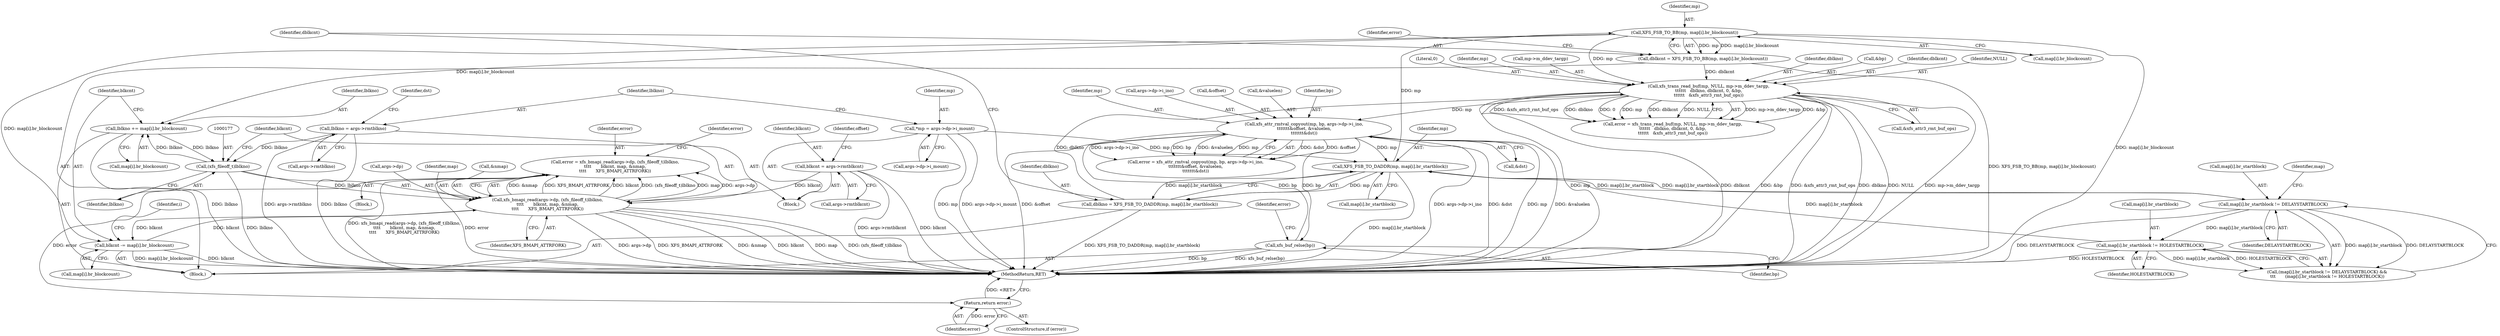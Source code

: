 digraph "0_linux_8275cdd0e7ac550dcce2b3ef6d2fb3b808c1ae59_8@API" {
"1000170" [label="(Call,error = xfs_bmapi_read(args->dp, (xfs_fileoff_t)lblkno,\n\t\t\t\t       blkcnt, map, &nmap,\n\t\t\t\t       XFS_BMAPI_ATTRFORK))"];
"1000172" [label="(Call,xfs_bmapi_read(args->dp, (xfs_fileoff_t)lblkno,\n\t\t\t\t       blkcnt, map, &nmap,\n\t\t\t\t       XFS_BMAPI_ATTRFORK))"];
"1000176" [label="(Call,(xfs_fileoff_t)lblkno)"];
"1000283" [label="(Call,lblkno += map[i].br_blockcount)"];
"1000235" [label="(Call,XFS_FSB_TO_BB(mp, map[i].br_blockcount))"];
"1000226" [label="(Call,XFS_FSB_TO_DADDR(mp, map[i].br_startblock))"];
"1000106" [label="(Call,*mp = args->dp->i_mount)"];
"1000263" [label="(Call,xfs_attr_rmtval_copyout(mp, bp, args->dp->i_ino,\n\t\t\t\t\t\t\t&offset, &valuelen,\n\t\t\t\t\t\t\t&dst))"];
"1000244" [label="(Call,xfs_trans_read_buf(mp, NULL, mp->m_ddev_targp,\n\t\t\t\t\t\t   dblkno, dblkcnt, 0, &bp,\n\t\t\t\t\t\t   &xfs_attr3_rmt_buf_ops))"];
"1000224" [label="(Call,dblkno = XFS_FSB_TO_DADDR(mp, map[i].br_startblock))"];
"1000233" [label="(Call,dblkcnt = XFS_FSB_TO_BB(mp, map[i].br_blockcount))"];
"1000277" [label="(Call,xfs_buf_relse(bp))"];
"1000217" [label="(Call,map[i].br_startblock != HOLESTARTBLOCK)"];
"1000210" [label="(Call,map[i].br_startblock != DELAYSTARTBLOCK)"];
"1000115" [label="(Call,lblkno = args->rmtblkno)"];
"1000290" [label="(Call,blkcnt -= map[i].br_blockcount)"];
"1000130" [label="(Call,blkcnt = args->rmtblkcnt)"];
"1000186" [label="(Return,return error;)"];
"1000179" [label="(Identifier,blkcnt)"];
"1000173" [label="(Call,args->dp)"];
"1000250" [label="(Identifier,dblkno)"];
"1000234" [label="(Identifier,dblkcnt)"];
"1000243" [label="(Identifier,error)"];
"1000185" [label="(Identifier,error)"];
"1000122" [label="(Identifier,dst)"];
"1000180" [label="(Identifier,map)"];
"1000263" [label="(Call,xfs_attr_rmtval_copyout(mp, bp, args->dp->i_ino,\n\t\t\t\t\t\t\t&offset, &valuelen,\n\t\t\t\t\t\t\t&dst))"];
"1000292" [label="(Call,map[i].br_blockcount)"];
"1000218" [label="(Call,map[i].br_startblock)"];
"1000170" [label="(Call,error = xfs_bmapi_read(args->dp, (xfs_fileoff_t)lblkno,\n\t\t\t\t       blkcnt, map, &nmap,\n\t\t\t\t       XFS_BMAPI_ATTRFORK))"];
"1000271" [label="(Call,&offset)"];
"1000255" [label="(Call,&xfs_attr3_rmt_buf_ops)"];
"1000116" [label="(Identifier,lblkno)"];
"1000244" [label="(Call,xfs_trans_read_buf(mp, NULL, mp->m_ddev_targp,\n\t\t\t\t\t\t   dblkno, dblkcnt, 0, &bp,\n\t\t\t\t\t\t   &xfs_attr3_rmt_buf_ops))"];
"1000236" [label="(Identifier,mp)"];
"1000277" [label="(Call,xfs_buf_relse(bp))"];
"1000108" [label="(Call,args->dp->i_mount)"];
"1000253" [label="(Call,&bp)"];
"1000251" [label="(Identifier,dblkcnt)"];
"1000210" [label="(Call,map[i].br_startblock != DELAYSTARTBLOCK)"];
"1000233" [label="(Call,dblkcnt = XFS_FSB_TO_BB(mp, map[i].br_blockcount))"];
"1000211" [label="(Call,map[i].br_startblock)"];
"1000273" [label="(Call,&valuelen)"];
"1000216" [label="(Identifier,DELAYSTARTBLOCK)"];
"1000131" [label="(Identifier,blkcnt)"];
"1000130" [label="(Call,blkcnt = args->rmtblkcnt)"];
"1000242" [label="(Call,error = xfs_trans_read_buf(mp, NULL, mp->m_ddev_targp,\n\t\t\t\t\t\t   dblkno, dblkcnt, 0, &bp,\n\t\t\t\t\t\t   &xfs_attr3_rmt_buf_ops))"];
"1000246" [label="(Identifier,NULL)"];
"1000265" [label="(Identifier,bp)"];
"1000132" [label="(Call,args->rmtblkcnt)"];
"1000275" [label="(Call,&dst)"];
"1000264" [label="(Identifier,mp)"];
"1000217" [label="(Call,map[i].br_startblock != HOLESTARTBLOCK)"];
"1000228" [label="(Call,map[i].br_startblock)"];
"1000278" [label="(Identifier,bp)"];
"1000187" [label="(Identifier,error)"];
"1000176" [label="(Call,(xfs_fileoff_t)lblkno)"];
"1000261" [label="(Call,error = xfs_attr_rmtval_copyout(mp, bp, args->dp->i_ino,\n\t\t\t\t\t\t\t&offset, &valuelen,\n\t\t\t\t\t\t\t&dst))"];
"1000235" [label="(Call,XFS_FSB_TO_BB(mp, map[i].br_blockcount))"];
"1000205" [label="(Block,)"];
"1000252" [label="(Literal,0)"];
"1000225" [label="(Identifier,dblkno)"];
"1000237" [label="(Call,map[i].br_blockcount)"];
"1000226" [label="(Call,XFS_FSB_TO_DADDR(mp, map[i].br_startblock))"];
"1000283" [label="(Call,lblkno += map[i].br_blockcount)"];
"1000227" [label="(Identifier,mp)"];
"1000171" [label="(Identifier,error)"];
"1000115" [label="(Call,lblkno = args->rmtblkno)"];
"1000103" [label="(Block,)"];
"1000290" [label="(Call,blkcnt -= map[i].br_blockcount)"];
"1000181" [label="(Call,&nmap)"];
"1000224" [label="(Call,dblkno = XFS_FSB_TO_DADDR(mp, map[i].br_startblock))"];
"1000172" [label="(Call,xfs_bmapi_read(args->dp, (xfs_fileoff_t)lblkno,\n\t\t\t\t       blkcnt, map, &nmap,\n\t\t\t\t       XFS_BMAPI_ATTRFORK))"];
"1000107" [label="(Identifier,mp)"];
"1000245" [label="(Identifier,mp)"];
"1000220" [label="(Identifier,map)"];
"1000209" [label="(Call,(map[i].br_startblock != DELAYSTARTBLOCK) &&\n\t\t\t       (map[i].br_startblock != HOLESTARTBLOCK))"];
"1000223" [label="(Identifier,HOLESTARTBLOCK)"];
"1000284" [label="(Identifier,lblkno)"];
"1000291" [label="(Identifier,blkcnt)"];
"1000280" [label="(Identifier,error)"];
"1000166" [label="(Block,)"];
"1000204" [label="(Identifier,i)"];
"1000303" [label="(MethodReturn,RET)"];
"1000183" [label="(Identifier,XFS_BMAPI_ATTRFORK)"];
"1000106" [label="(Call,*mp = args->dp->i_mount)"];
"1000247" [label="(Call,mp->m_ddev_targp)"];
"1000117" [label="(Call,args->rmtblkno)"];
"1000184" [label="(ControlStructure,if (error))"];
"1000285" [label="(Call,map[i].br_blockcount)"];
"1000178" [label="(Identifier,lblkno)"];
"1000138" [label="(Identifier,offset)"];
"1000186" [label="(Return,return error;)"];
"1000266" [label="(Call,args->dp->i_ino)"];
"1000170" -> "1000166"  [label="AST: "];
"1000170" -> "1000172"  [label="CFG: "];
"1000171" -> "1000170"  [label="AST: "];
"1000172" -> "1000170"  [label="AST: "];
"1000185" -> "1000170"  [label="CFG: "];
"1000170" -> "1000303"  [label="DDG: xfs_bmapi_read(args->dp, (xfs_fileoff_t)lblkno,\n\t\t\t\t       blkcnt, map, &nmap,\n\t\t\t\t       XFS_BMAPI_ATTRFORK)"];
"1000170" -> "1000303"  [label="DDG: error"];
"1000172" -> "1000170"  [label="DDG: &nmap"];
"1000172" -> "1000170"  [label="DDG: XFS_BMAPI_ATTRFORK"];
"1000172" -> "1000170"  [label="DDG: blkcnt"];
"1000172" -> "1000170"  [label="DDG: (xfs_fileoff_t)lblkno"];
"1000172" -> "1000170"  [label="DDG: map"];
"1000172" -> "1000170"  [label="DDG: args->dp"];
"1000170" -> "1000186"  [label="DDG: error"];
"1000172" -> "1000183"  [label="CFG: "];
"1000173" -> "1000172"  [label="AST: "];
"1000176" -> "1000172"  [label="AST: "];
"1000179" -> "1000172"  [label="AST: "];
"1000180" -> "1000172"  [label="AST: "];
"1000181" -> "1000172"  [label="AST: "];
"1000183" -> "1000172"  [label="AST: "];
"1000172" -> "1000303"  [label="DDG: &nmap"];
"1000172" -> "1000303"  [label="DDG: blkcnt"];
"1000172" -> "1000303"  [label="DDG: map"];
"1000172" -> "1000303"  [label="DDG: (xfs_fileoff_t)lblkno"];
"1000172" -> "1000303"  [label="DDG: args->dp"];
"1000172" -> "1000303"  [label="DDG: XFS_BMAPI_ATTRFORK"];
"1000176" -> "1000172"  [label="DDG: lblkno"];
"1000290" -> "1000172"  [label="DDG: blkcnt"];
"1000130" -> "1000172"  [label="DDG: blkcnt"];
"1000172" -> "1000290"  [label="DDG: blkcnt"];
"1000176" -> "1000178"  [label="CFG: "];
"1000177" -> "1000176"  [label="AST: "];
"1000178" -> "1000176"  [label="AST: "];
"1000179" -> "1000176"  [label="CFG: "];
"1000176" -> "1000303"  [label="DDG: lblkno"];
"1000283" -> "1000176"  [label="DDG: lblkno"];
"1000115" -> "1000176"  [label="DDG: lblkno"];
"1000176" -> "1000283"  [label="DDG: lblkno"];
"1000283" -> "1000205"  [label="AST: "];
"1000283" -> "1000285"  [label="CFG: "];
"1000284" -> "1000283"  [label="AST: "];
"1000285" -> "1000283"  [label="AST: "];
"1000291" -> "1000283"  [label="CFG: "];
"1000283" -> "1000303"  [label="DDG: lblkno"];
"1000235" -> "1000283"  [label="DDG: map[i].br_blockcount"];
"1000235" -> "1000233"  [label="AST: "];
"1000235" -> "1000237"  [label="CFG: "];
"1000236" -> "1000235"  [label="AST: "];
"1000237" -> "1000235"  [label="AST: "];
"1000233" -> "1000235"  [label="CFG: "];
"1000235" -> "1000303"  [label="DDG: map[i].br_blockcount"];
"1000235" -> "1000233"  [label="DDG: mp"];
"1000235" -> "1000233"  [label="DDG: map[i].br_blockcount"];
"1000226" -> "1000235"  [label="DDG: mp"];
"1000235" -> "1000244"  [label="DDG: mp"];
"1000235" -> "1000290"  [label="DDG: map[i].br_blockcount"];
"1000226" -> "1000224"  [label="AST: "];
"1000226" -> "1000228"  [label="CFG: "];
"1000227" -> "1000226"  [label="AST: "];
"1000228" -> "1000226"  [label="AST: "];
"1000224" -> "1000226"  [label="CFG: "];
"1000226" -> "1000303"  [label="DDG: map[i].br_startblock"];
"1000226" -> "1000210"  [label="DDG: map[i].br_startblock"];
"1000226" -> "1000224"  [label="DDG: mp"];
"1000226" -> "1000224"  [label="DDG: map[i].br_startblock"];
"1000106" -> "1000226"  [label="DDG: mp"];
"1000263" -> "1000226"  [label="DDG: mp"];
"1000217" -> "1000226"  [label="DDG: map[i].br_startblock"];
"1000210" -> "1000226"  [label="DDG: map[i].br_startblock"];
"1000106" -> "1000103"  [label="AST: "];
"1000106" -> "1000108"  [label="CFG: "];
"1000107" -> "1000106"  [label="AST: "];
"1000108" -> "1000106"  [label="AST: "];
"1000116" -> "1000106"  [label="CFG: "];
"1000106" -> "1000303"  [label="DDG: args->dp->i_mount"];
"1000106" -> "1000303"  [label="DDG: mp"];
"1000263" -> "1000261"  [label="AST: "];
"1000263" -> "1000275"  [label="CFG: "];
"1000264" -> "1000263"  [label="AST: "];
"1000265" -> "1000263"  [label="AST: "];
"1000266" -> "1000263"  [label="AST: "];
"1000271" -> "1000263"  [label="AST: "];
"1000273" -> "1000263"  [label="AST: "];
"1000275" -> "1000263"  [label="AST: "];
"1000261" -> "1000263"  [label="CFG: "];
"1000263" -> "1000303"  [label="DDG: args->dp->i_ino"];
"1000263" -> "1000303"  [label="DDG: &dst"];
"1000263" -> "1000303"  [label="DDG: mp"];
"1000263" -> "1000303"  [label="DDG: &valuelen"];
"1000263" -> "1000303"  [label="DDG: &offset"];
"1000263" -> "1000261"  [label="DDG: &dst"];
"1000263" -> "1000261"  [label="DDG: &offset"];
"1000263" -> "1000261"  [label="DDG: args->dp->i_ino"];
"1000263" -> "1000261"  [label="DDG: bp"];
"1000263" -> "1000261"  [label="DDG: &valuelen"];
"1000263" -> "1000261"  [label="DDG: mp"];
"1000244" -> "1000263"  [label="DDG: mp"];
"1000277" -> "1000263"  [label="DDG: bp"];
"1000263" -> "1000277"  [label="DDG: bp"];
"1000244" -> "1000242"  [label="AST: "];
"1000244" -> "1000255"  [label="CFG: "];
"1000245" -> "1000244"  [label="AST: "];
"1000246" -> "1000244"  [label="AST: "];
"1000247" -> "1000244"  [label="AST: "];
"1000250" -> "1000244"  [label="AST: "];
"1000251" -> "1000244"  [label="AST: "];
"1000252" -> "1000244"  [label="AST: "];
"1000253" -> "1000244"  [label="AST: "];
"1000255" -> "1000244"  [label="AST: "];
"1000242" -> "1000244"  [label="CFG: "];
"1000244" -> "1000303"  [label="DDG: mp"];
"1000244" -> "1000303"  [label="DDG: dblkcnt"];
"1000244" -> "1000303"  [label="DDG: &bp"];
"1000244" -> "1000303"  [label="DDG: &xfs_attr3_rmt_buf_ops"];
"1000244" -> "1000303"  [label="DDG: dblkno"];
"1000244" -> "1000303"  [label="DDG: NULL"];
"1000244" -> "1000303"  [label="DDG: mp->m_ddev_targp"];
"1000244" -> "1000242"  [label="DDG: mp->m_ddev_targp"];
"1000244" -> "1000242"  [label="DDG: &bp"];
"1000244" -> "1000242"  [label="DDG: &xfs_attr3_rmt_buf_ops"];
"1000244" -> "1000242"  [label="DDG: dblkno"];
"1000244" -> "1000242"  [label="DDG: 0"];
"1000244" -> "1000242"  [label="DDG: mp"];
"1000244" -> "1000242"  [label="DDG: dblkcnt"];
"1000244" -> "1000242"  [label="DDG: NULL"];
"1000224" -> "1000244"  [label="DDG: dblkno"];
"1000233" -> "1000244"  [label="DDG: dblkcnt"];
"1000224" -> "1000205"  [label="AST: "];
"1000225" -> "1000224"  [label="AST: "];
"1000234" -> "1000224"  [label="CFG: "];
"1000224" -> "1000303"  [label="DDG: XFS_FSB_TO_DADDR(mp, map[i].br_startblock)"];
"1000233" -> "1000205"  [label="AST: "];
"1000234" -> "1000233"  [label="AST: "];
"1000243" -> "1000233"  [label="CFG: "];
"1000233" -> "1000303"  [label="DDG: XFS_FSB_TO_BB(mp, map[i].br_blockcount)"];
"1000277" -> "1000205"  [label="AST: "];
"1000277" -> "1000278"  [label="CFG: "];
"1000278" -> "1000277"  [label="AST: "];
"1000280" -> "1000277"  [label="CFG: "];
"1000277" -> "1000303"  [label="DDG: bp"];
"1000277" -> "1000303"  [label="DDG: xfs_buf_relse(bp)"];
"1000217" -> "1000209"  [label="AST: "];
"1000217" -> "1000223"  [label="CFG: "];
"1000218" -> "1000217"  [label="AST: "];
"1000223" -> "1000217"  [label="AST: "];
"1000209" -> "1000217"  [label="CFG: "];
"1000217" -> "1000303"  [label="DDG: HOLESTARTBLOCK"];
"1000217" -> "1000209"  [label="DDG: map[i].br_startblock"];
"1000217" -> "1000209"  [label="DDG: HOLESTARTBLOCK"];
"1000210" -> "1000217"  [label="DDG: map[i].br_startblock"];
"1000210" -> "1000209"  [label="AST: "];
"1000210" -> "1000216"  [label="CFG: "];
"1000211" -> "1000210"  [label="AST: "];
"1000216" -> "1000210"  [label="AST: "];
"1000220" -> "1000210"  [label="CFG: "];
"1000209" -> "1000210"  [label="CFG: "];
"1000210" -> "1000303"  [label="DDG: DELAYSTARTBLOCK"];
"1000210" -> "1000209"  [label="DDG: map[i].br_startblock"];
"1000210" -> "1000209"  [label="DDG: DELAYSTARTBLOCK"];
"1000115" -> "1000103"  [label="AST: "];
"1000115" -> "1000117"  [label="CFG: "];
"1000116" -> "1000115"  [label="AST: "];
"1000117" -> "1000115"  [label="AST: "];
"1000122" -> "1000115"  [label="CFG: "];
"1000115" -> "1000303"  [label="DDG: args->rmtblkno"];
"1000115" -> "1000303"  [label="DDG: lblkno"];
"1000290" -> "1000205"  [label="AST: "];
"1000290" -> "1000292"  [label="CFG: "];
"1000291" -> "1000290"  [label="AST: "];
"1000292" -> "1000290"  [label="AST: "];
"1000204" -> "1000290"  [label="CFG: "];
"1000290" -> "1000303"  [label="DDG: blkcnt"];
"1000290" -> "1000303"  [label="DDG: map[i].br_blockcount"];
"1000130" -> "1000103"  [label="AST: "];
"1000130" -> "1000132"  [label="CFG: "];
"1000131" -> "1000130"  [label="AST: "];
"1000132" -> "1000130"  [label="AST: "];
"1000138" -> "1000130"  [label="CFG: "];
"1000130" -> "1000303"  [label="DDG: args->rmtblkcnt"];
"1000130" -> "1000303"  [label="DDG: blkcnt"];
"1000186" -> "1000184"  [label="AST: "];
"1000186" -> "1000187"  [label="CFG: "];
"1000187" -> "1000186"  [label="AST: "];
"1000303" -> "1000186"  [label="CFG: "];
"1000186" -> "1000303"  [label="DDG: <RET>"];
"1000187" -> "1000186"  [label="DDG: error"];
}
